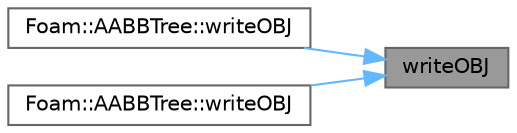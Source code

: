 digraph "writeOBJ"
{
 // LATEX_PDF_SIZE
  bgcolor="transparent";
  edge [fontname=Helvetica,fontsize=10,labelfontname=Helvetica,labelfontsize=10];
  node [fontname=Helvetica,fontsize=10,shape=box,height=0.2,width=0.4];
  rankdir="RL";
  Node1 [id="Node000001",label="writeOBJ",height=0.2,width=0.4,color="gray40", fillcolor="grey60", style="filled", fontcolor="black",tooltip=" "];
  Node1 -> Node2 [id="edge1_Node000001_Node000002",dir="back",color="steelblue1",style="solid",tooltip=" "];
  Node2 [id="Node000002",label="Foam::AABBTree::writeOBJ",height=0.2,width=0.4,color="grey40", fillcolor="white", style="filled",URL="$classFoam_1_1AABBTree.html#a91cf2855d49fef8535f8c90ddbc663ae",tooltip=" "];
  Node1 -> Node3 [id="edge2_Node000001_Node000003",dir="back",color="steelblue1",style="solid",tooltip=" "];
  Node3 [id="Node000003",label="Foam::AABBTree::writeOBJ",height=0.2,width=0.4,color="grey40", fillcolor="white", style="filled",URL="$classFoam_1_1AABBTree.html#a211d4ba375a36be2634b73ffba97f43d",tooltip=" "];
}
